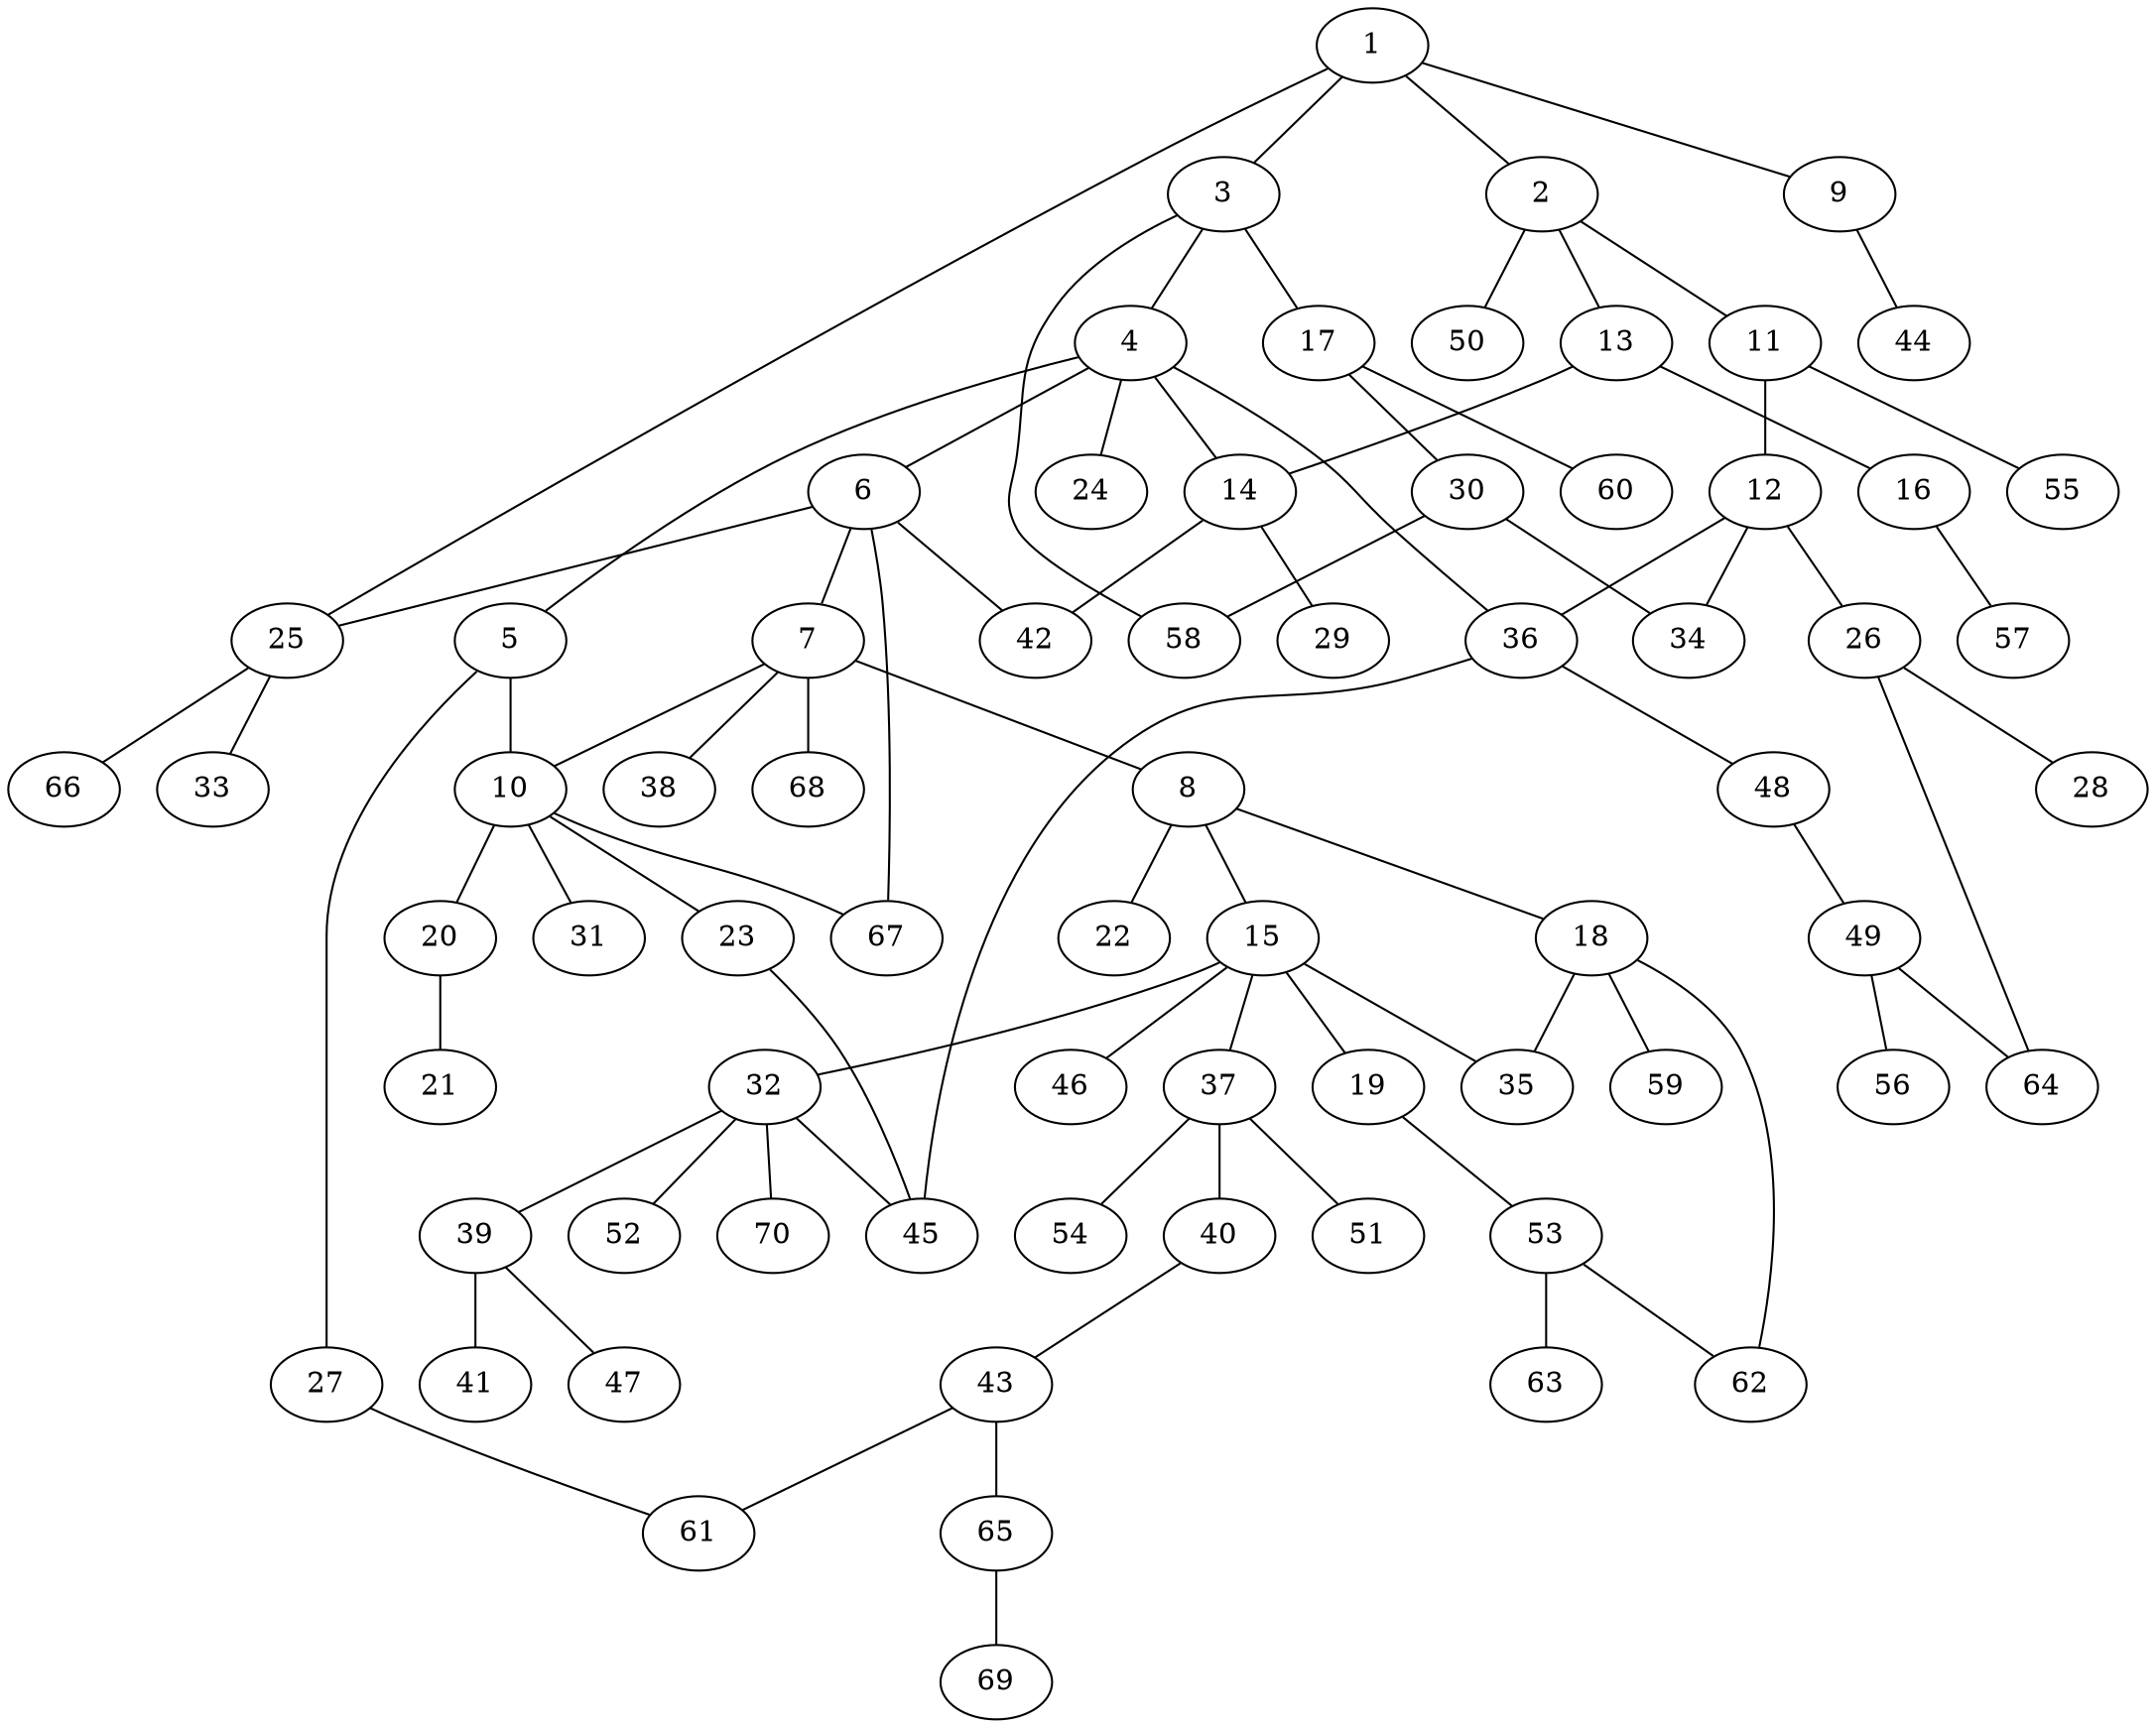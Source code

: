 graph graphname {1--2
1--3
1--9
1--25
2--11
2--13
2--50
3--4
3--17
3--58
4--5
4--6
4--14
4--24
4--36
5--10
5--27
6--7
6--25
6--42
6--67
7--8
7--10
7--38
7--68
8--15
8--18
8--22
9--44
10--20
10--23
10--31
10--67
11--12
11--55
12--26
12--34
12--36
13--14
13--16
14--29
14--42
15--19
15--32
15--35
15--37
15--46
16--57
17--30
17--60
18--35
18--59
18--62
19--53
20--21
23--45
25--33
25--66
26--28
26--64
27--61
30--34
30--58
32--39
32--45
32--52
32--70
36--45
36--48
37--40
37--51
37--54
39--41
39--47
40--43
43--61
43--65
48--49
49--56
49--64
53--62
53--63
65--69
}